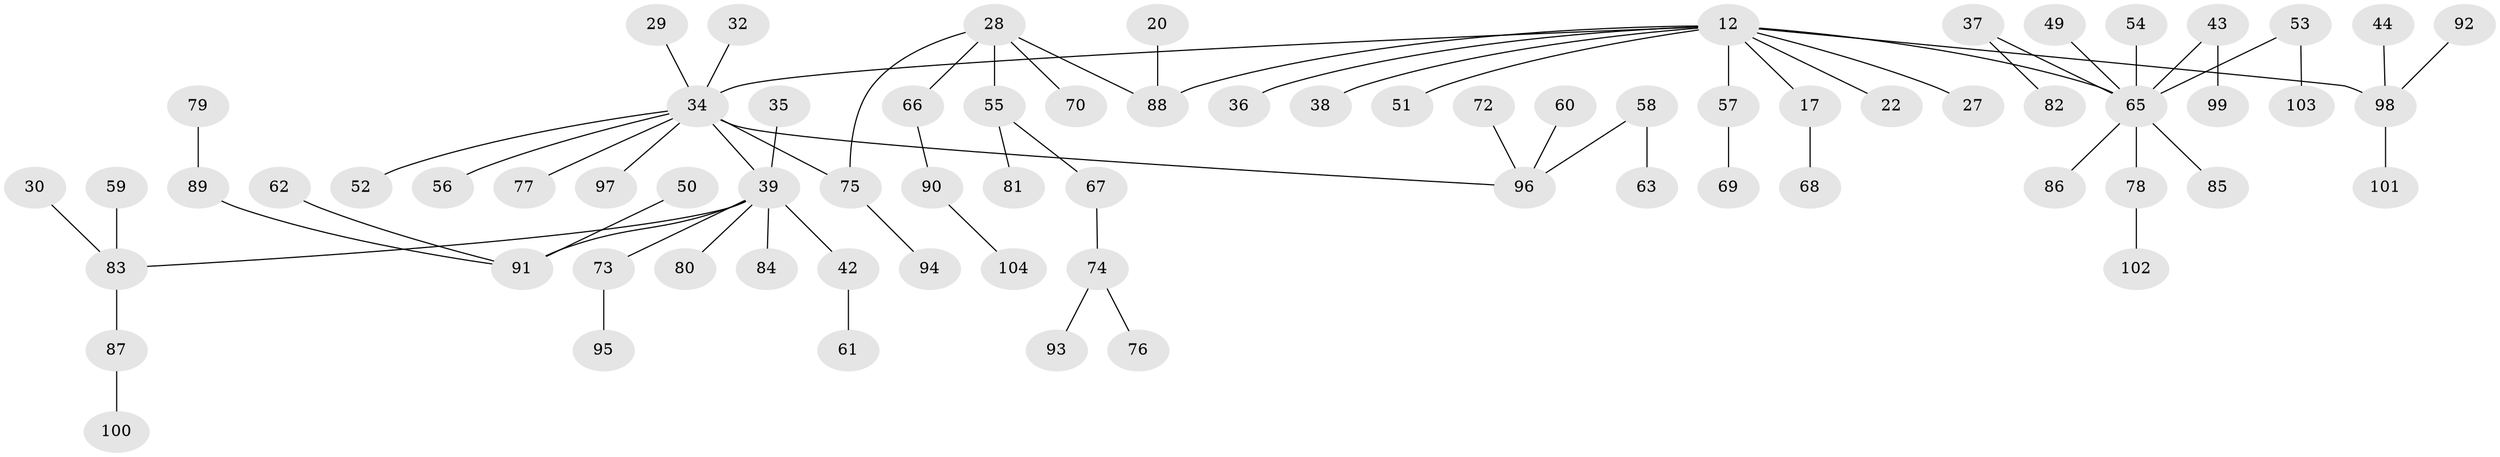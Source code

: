 // original degree distribution, {6: 0.038461538461538464, 8: 0.009615384615384616, 3: 0.1346153846153846, 4: 0.057692307692307696, 2: 0.20192307692307693, 5: 0.038461538461538464, 1: 0.5192307692307693}
// Generated by graph-tools (version 1.1) at 2025/46/03/04/25 21:46:18]
// undirected, 72 vertices, 72 edges
graph export_dot {
graph [start="1"]
  node [color=gray90,style=filled];
  12 [super="+8+9"];
  17;
  20;
  22;
  27;
  28;
  29;
  30;
  32;
  34 [super="+2+14"];
  35;
  36;
  37;
  38;
  39 [super="+25+21"];
  42;
  43;
  44;
  49;
  50;
  51;
  52;
  53;
  54;
  55;
  56;
  57 [super="+45"];
  58;
  59;
  60;
  61;
  62;
  63;
  65 [super="+31+46"];
  66;
  67;
  68;
  69;
  70;
  72;
  73 [super="+40"];
  74;
  75 [super="+7"];
  76;
  77;
  78;
  79;
  80;
  81;
  82;
  83 [super="+16"];
  84;
  85;
  86;
  87;
  88 [super="+13"];
  89 [super="+64"];
  90;
  91 [super="+24+71"];
  92;
  93;
  94;
  95;
  96 [super="+23+18+26"];
  97;
  98 [super="+48+15+19"];
  99;
  100;
  101;
  102;
  103;
  104;
  12 -- 51;
  12 -- 38;
  12 -- 34 [weight=2];
  12 -- 36;
  12 -- 17;
  12 -- 22;
  12 -- 27;
  12 -- 57;
  12 -- 65 [weight=2];
  12 -- 98;
  12 -- 88;
  17 -- 68;
  20 -- 88;
  28 -- 55;
  28 -- 66;
  28 -- 70;
  28 -- 75;
  28 -- 88;
  29 -- 34;
  30 -- 83;
  32 -- 34;
  34 -- 77;
  34 -- 97;
  34 -- 56;
  34 -- 75;
  34 -- 52;
  34 -- 96;
  34 -- 39;
  35 -- 39;
  37 -- 82;
  37 -- 65;
  39 -- 42;
  39 -- 80;
  39 -- 84;
  39 -- 91 [weight=2];
  39 -- 83;
  39 -- 73;
  42 -- 61;
  43 -- 99;
  43 -- 65;
  44 -- 98;
  49 -- 65;
  50 -- 91;
  53 -- 103;
  53 -- 65;
  54 -- 65;
  55 -- 67;
  55 -- 81;
  57 -- 69;
  58 -- 63;
  58 -- 96;
  59 -- 83;
  60 -- 96;
  62 -- 91;
  65 -- 86;
  65 -- 85;
  65 -- 78;
  66 -- 90;
  67 -- 74;
  72 -- 96;
  73 -- 95;
  74 -- 76;
  74 -- 93;
  75 -- 94;
  78 -- 102;
  79 -- 89;
  83 -- 87;
  87 -- 100;
  89 -- 91;
  90 -- 104;
  92 -- 98;
  98 -- 101;
}
